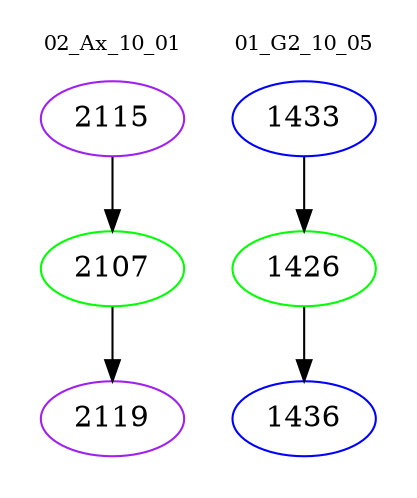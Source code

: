 digraph{
subgraph cluster_0 {
color = white
label = "02_Ax_10_01";
fontsize=10;
T0_2115 [label="2115", color="purple"]
T0_2115 -> T0_2107 [color="black"]
T0_2107 [label="2107", color="green"]
T0_2107 -> T0_2119 [color="black"]
T0_2119 [label="2119", color="purple"]
}
subgraph cluster_1 {
color = white
label = "01_G2_10_05";
fontsize=10;
T1_1433 [label="1433", color="blue"]
T1_1433 -> T1_1426 [color="black"]
T1_1426 [label="1426", color="green"]
T1_1426 -> T1_1436 [color="black"]
T1_1436 [label="1436", color="blue"]
}
}
